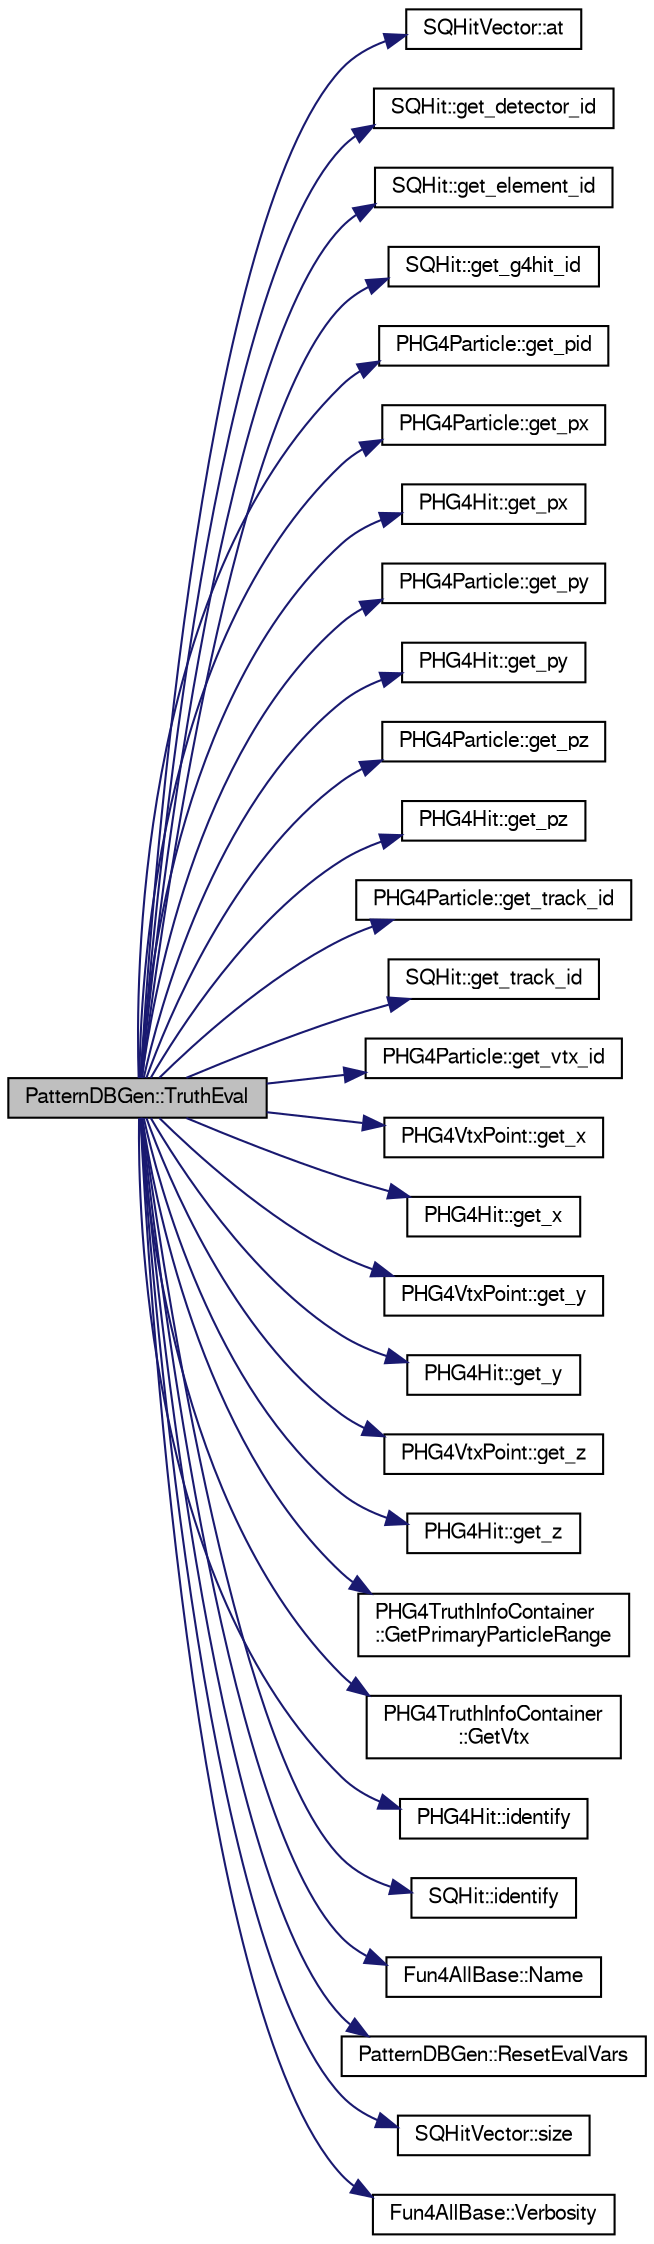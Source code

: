 digraph "PatternDBGen::TruthEval"
{
  bgcolor="transparent";
  edge [fontname="FreeSans",fontsize="10",labelfontname="FreeSans",labelfontsize="10"];
  node [fontname="FreeSans",fontsize="10",shape=record];
  rankdir="LR";
  Node1 [label="PatternDBGen::TruthEval",height=0.2,width=0.4,color="black", fillcolor="grey75", style="filled" fontcolor="black"];
  Node1 -> Node2 [color="midnightblue",fontsize="10",style="solid",fontname="FreeSans"];
  Node2 [label="SQHitVector::at",height=0.2,width=0.4,color="black",URL="$d9/dbc/classSQHitVector.html#a77ceaf92de0b9ab85eafad0770d0db4b"];
  Node1 -> Node3 [color="midnightblue",fontsize="10",style="solid",fontname="FreeSans"];
  Node3 [label="SQHit::get_detector_id",height=0.2,width=0.4,color="black",URL="$de/d79/classSQHit.html#acae7667f8a85fd1de5ae611b8c51fb33"];
  Node1 -> Node4 [color="midnightblue",fontsize="10",style="solid",fontname="FreeSans"];
  Node4 [label="SQHit::get_element_id",height=0.2,width=0.4,color="black",URL="$de/d79/classSQHit.html#a4ce14b27ab63d03e5f3aab541b2efe26"];
  Node1 -> Node5 [color="midnightblue",fontsize="10",style="solid",fontname="FreeSans"];
  Node5 [label="SQHit::get_g4hit_id",height=0.2,width=0.4,color="black",URL="$de/d79/classSQHit.html#a1d772c528193b2f6bac704d3a32a5acc"];
  Node1 -> Node6 [color="midnightblue",fontsize="10",style="solid",fontname="FreeSans"];
  Node6 [label="PHG4Particle::get_pid",height=0.2,width=0.4,color="black",URL="$de/dc9/classPHG4Particle.html#a474033dbd058eea155c71fc4d17aaf4d"];
  Node1 -> Node7 [color="midnightblue",fontsize="10",style="solid",fontname="FreeSans"];
  Node7 [label="PHG4Particle::get_px",height=0.2,width=0.4,color="black",URL="$de/dc9/classPHG4Particle.html#a44b98bfd72a04825791d1e4c4cb150a1"];
  Node1 -> Node8 [color="midnightblue",fontsize="10",style="solid",fontname="FreeSans"];
  Node8 [label="PHG4Hit::get_px",height=0.2,width=0.4,color="black",URL="$d3/d9e/classPHG4Hit.html#a72c1a6eb464b8ee3d78b09df5c180b7f"];
  Node1 -> Node9 [color="midnightblue",fontsize="10",style="solid",fontname="FreeSans"];
  Node9 [label="PHG4Particle::get_py",height=0.2,width=0.4,color="black",URL="$de/dc9/classPHG4Particle.html#a3df4379f9e46224a8cca7f86c11e99e5"];
  Node1 -> Node10 [color="midnightblue",fontsize="10",style="solid",fontname="FreeSans"];
  Node10 [label="PHG4Hit::get_py",height=0.2,width=0.4,color="black",URL="$d3/d9e/classPHG4Hit.html#aba1f526c01fe8e4d349e5a8888ce9665"];
  Node1 -> Node11 [color="midnightblue",fontsize="10",style="solid",fontname="FreeSans"];
  Node11 [label="PHG4Particle::get_pz",height=0.2,width=0.4,color="black",URL="$de/dc9/classPHG4Particle.html#a533e9bda40b15f62802b187e6a743e74"];
  Node1 -> Node12 [color="midnightblue",fontsize="10",style="solid",fontname="FreeSans"];
  Node12 [label="PHG4Hit::get_pz",height=0.2,width=0.4,color="black",URL="$d3/d9e/classPHG4Hit.html#aefe993eb75a44e97540180eb55d0a993"];
  Node1 -> Node13 [color="midnightblue",fontsize="10",style="solid",fontname="FreeSans"];
  Node13 [label="PHG4Particle::get_track_id",height=0.2,width=0.4,color="black",URL="$de/dc9/classPHG4Particle.html#ac29b72a8cdeebc0754b6dd42b0cfab86"];
  Node1 -> Node14 [color="midnightblue",fontsize="10",style="solid",fontname="FreeSans"];
  Node14 [label="SQHit::get_track_id",height=0.2,width=0.4,color="black",URL="$de/d79/classSQHit.html#a9d92b7fbedfe574c09053e935e00a548"];
  Node1 -> Node15 [color="midnightblue",fontsize="10",style="solid",fontname="FreeSans"];
  Node15 [label="PHG4Particle::get_vtx_id",height=0.2,width=0.4,color="black",URL="$de/dc9/classPHG4Particle.html#a02ca717804f76c532efaf6d1cdebda3e"];
  Node1 -> Node16 [color="midnightblue",fontsize="10",style="solid",fontname="FreeSans"];
  Node16 [label="PHG4VtxPoint::get_x",height=0.2,width=0.4,color="black",URL="$d6/d81/classPHG4VtxPoint.html#a9f885c1b879a2f1d6299b07801210a1d"];
  Node1 -> Node17 [color="midnightblue",fontsize="10",style="solid",fontname="FreeSans"];
  Node17 [label="PHG4Hit::get_x",height=0.2,width=0.4,color="black",URL="$d3/d9e/classPHG4Hit.html#a69cc7aee827e3da7cf86e87418f9211b"];
  Node1 -> Node18 [color="midnightblue",fontsize="10",style="solid",fontname="FreeSans"];
  Node18 [label="PHG4VtxPoint::get_y",height=0.2,width=0.4,color="black",URL="$d6/d81/classPHG4VtxPoint.html#a2073b3294f78491a2124aea6c436d6a8"];
  Node1 -> Node19 [color="midnightblue",fontsize="10",style="solid",fontname="FreeSans"];
  Node19 [label="PHG4Hit::get_y",height=0.2,width=0.4,color="black",URL="$d3/d9e/classPHG4Hit.html#a17de3a9c9dc84ce4a50fc89082689d55"];
  Node1 -> Node20 [color="midnightblue",fontsize="10",style="solid",fontname="FreeSans"];
  Node20 [label="PHG4VtxPoint::get_z",height=0.2,width=0.4,color="black",URL="$d6/d81/classPHG4VtxPoint.html#ae26c6d111c93795d64e3571b6f306ef9"];
  Node1 -> Node21 [color="midnightblue",fontsize="10",style="solid",fontname="FreeSans"];
  Node21 [label="PHG4Hit::get_z",height=0.2,width=0.4,color="black",URL="$d3/d9e/classPHG4Hit.html#a06fcf6b2cbcc8413ca3d6a172458e94e"];
  Node1 -> Node22 [color="midnightblue",fontsize="10",style="solid",fontname="FreeSans"];
  Node22 [label="PHG4TruthInfoContainer\l::GetPrimaryParticleRange",height=0.2,width=0.4,color="black",URL="$da/d6c/classPHG4TruthInfoContainer.html#a2817b4438bb80cacb28f457975342cf2"];
  Node1 -> Node23 [color="midnightblue",fontsize="10",style="solid",fontname="FreeSans"];
  Node23 [label="PHG4TruthInfoContainer\l::GetVtx",height=0.2,width=0.4,color="black",URL="$da/d6c/classPHG4TruthInfoContainer.html#a5f3f30ff74c7397069c6f0041849b53c"];
  Node1 -> Node24 [color="midnightblue",fontsize="10",style="solid",fontname="FreeSans"];
  Node24 [label="PHG4Hit::identify",height=0.2,width=0.4,color="black",URL="$d3/d9e/classPHG4Hit.html#ab539517245be49c48d585cf3e91d3185"];
  Node1 -> Node25 [color="midnightblue",fontsize="10",style="solid",fontname="FreeSans"];
  Node25 [label="SQHit::identify",height=0.2,width=0.4,color="black",URL="$de/d79/classSQHit.html#abc03f98a4ede79c131d279132b555789"];
  Node1 -> Node26 [color="midnightblue",fontsize="10",style="solid",fontname="FreeSans"];
  Node26 [label="Fun4AllBase::Name",height=0.2,width=0.4,color="black",URL="$d5/dec/classFun4AllBase.html#a41f9ac377743d046f590617fd6f4f0ed",tooltip="Returns the name of this module. "];
  Node1 -> Node27 [color="midnightblue",fontsize="10",style="solid",fontname="FreeSans"];
  Node27 [label="PatternDBGen::ResetEvalVars",height=0.2,width=0.4,color="black",URL="$de/d1e/classPatternDBGen.html#a63d8df84864877457897ea2a0aa250ff"];
  Node1 -> Node28 [color="midnightblue",fontsize="10",style="solid",fontname="FreeSans"];
  Node28 [label="SQHitVector::size",height=0.2,width=0.4,color="black",URL="$d9/dbc/classSQHitVector.html#a7c3abb0e9b5625a54b979de9427a377f"];
  Node1 -> Node29 [color="midnightblue",fontsize="10",style="solid",fontname="FreeSans"];
  Node29 [label="Fun4AllBase::Verbosity",height=0.2,width=0.4,color="black",URL="$d5/dec/classFun4AllBase.html#a8a5c77a92bdac6bc043476e132379a40",tooltip="Gets the verbosity of this module. "];
}
